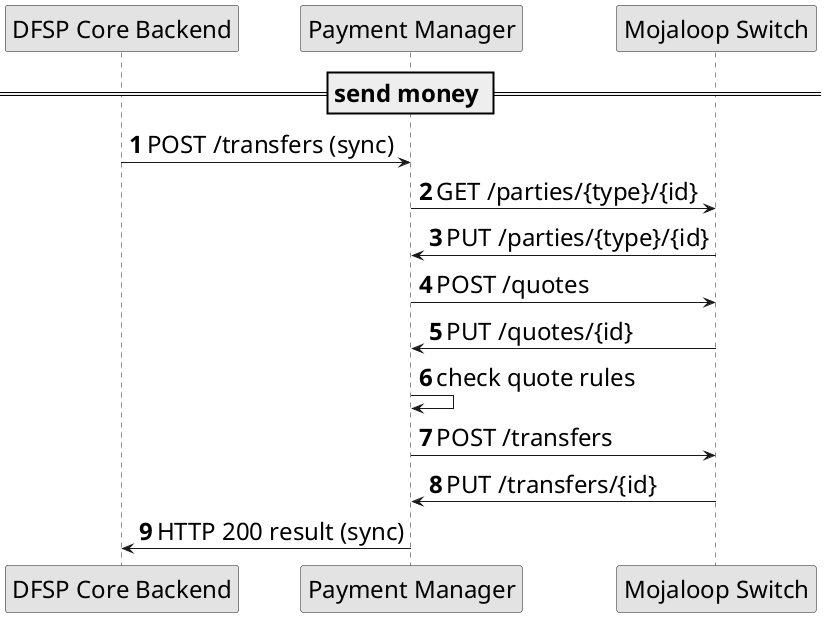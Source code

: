 @startuml

autonumber
skinparam activityFontSize 4
skinparam activityDiamondFontSize 30
skinparam activityArrowFontSize 24
skinparam defaultFontSize 24
skinparam noteFontSize 24
skinparam monochrome true

participant "DFSP Core Backend" as backend

participant "Payment Manager" as sob

participant "Mojaloop Switch" as sw


== send money ==

    backend -> sob: POST /transfers (sync)
    
    sob -> sw: GET /parties/{type}/{id}
    sw -> sob: PUT /parties/{type}/{id}
    sob -> sw: POST /quotes
    sw -> sob: PUT /quotes/{id}
    sob -> sob: check quote rules
    sob -> sw: POST /transfers
    sw -> sob: PUT /transfers/{id}
    
    sob -> backend: HTTP 200 result (sync)

@enduml